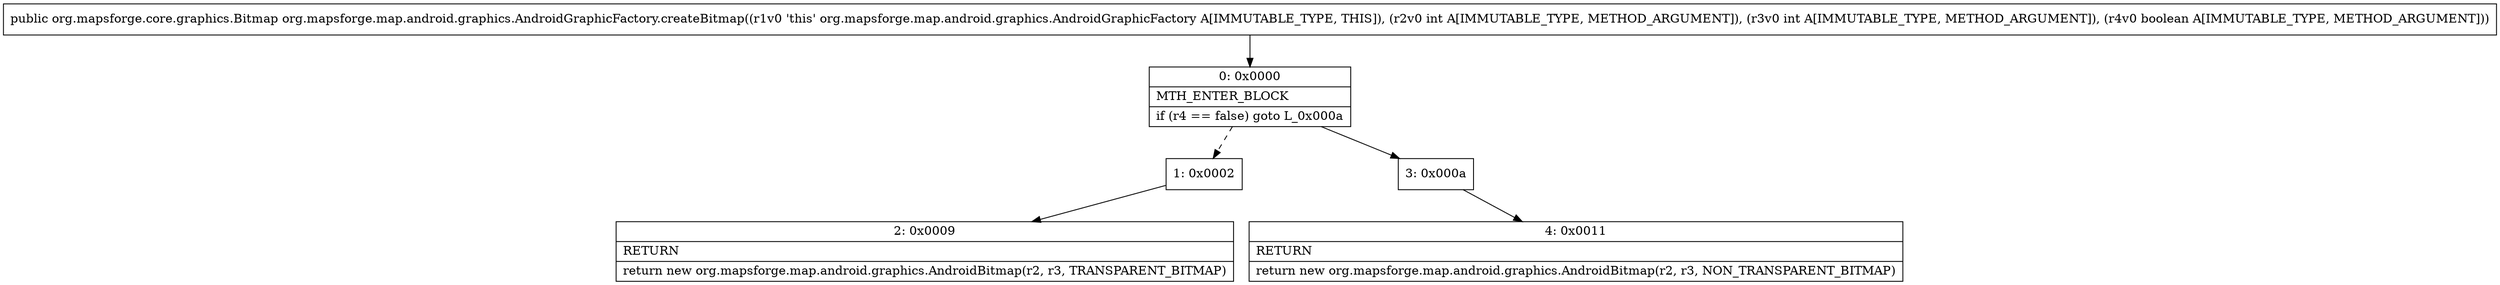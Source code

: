 digraph "CFG fororg.mapsforge.map.android.graphics.AndroidGraphicFactory.createBitmap(IIZ)Lorg\/mapsforge\/core\/graphics\/Bitmap;" {
Node_0 [shape=record,label="{0\:\ 0x0000|MTH_ENTER_BLOCK\l|if (r4 == false) goto L_0x000a\l}"];
Node_1 [shape=record,label="{1\:\ 0x0002}"];
Node_2 [shape=record,label="{2\:\ 0x0009|RETURN\l|return new org.mapsforge.map.android.graphics.AndroidBitmap(r2, r3, TRANSPARENT_BITMAP)\l}"];
Node_3 [shape=record,label="{3\:\ 0x000a}"];
Node_4 [shape=record,label="{4\:\ 0x0011|RETURN\l|return new org.mapsforge.map.android.graphics.AndroidBitmap(r2, r3, NON_TRANSPARENT_BITMAP)\l}"];
MethodNode[shape=record,label="{public org.mapsforge.core.graphics.Bitmap org.mapsforge.map.android.graphics.AndroidGraphicFactory.createBitmap((r1v0 'this' org.mapsforge.map.android.graphics.AndroidGraphicFactory A[IMMUTABLE_TYPE, THIS]), (r2v0 int A[IMMUTABLE_TYPE, METHOD_ARGUMENT]), (r3v0 int A[IMMUTABLE_TYPE, METHOD_ARGUMENT]), (r4v0 boolean A[IMMUTABLE_TYPE, METHOD_ARGUMENT])) }"];
MethodNode -> Node_0;
Node_0 -> Node_1[style=dashed];
Node_0 -> Node_3;
Node_1 -> Node_2;
Node_3 -> Node_4;
}

